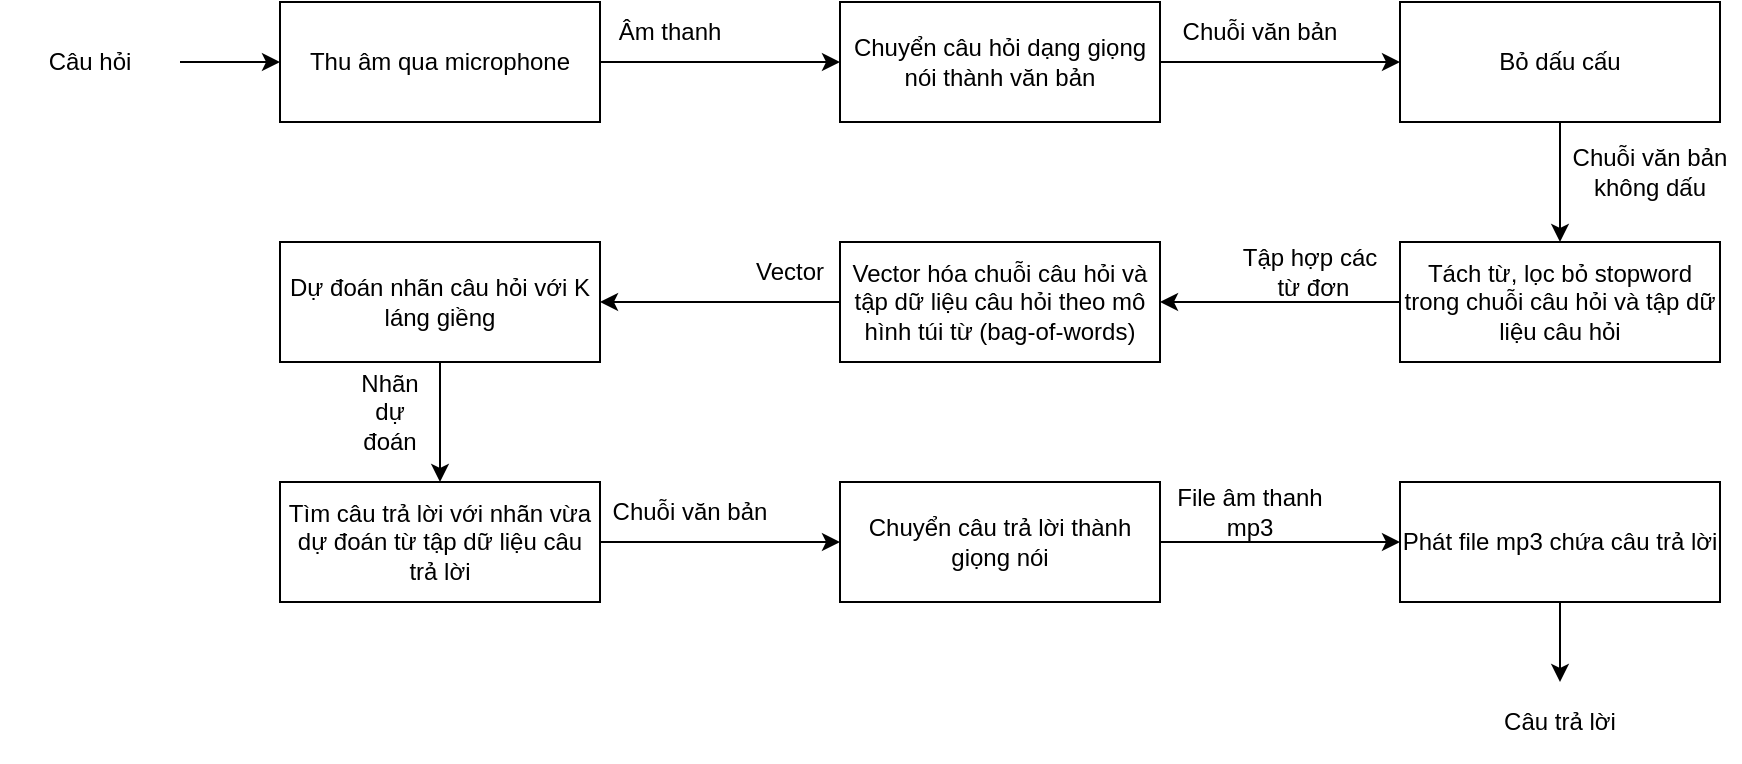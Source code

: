 <mxfile version="12.3.9" type="device" pages="1"><diagram id="R5WDrJ2p8lrltQZb_mdM" name="Page-1"><mxGraphModel dx="1944" dy="436" grid="1" gridSize="10" guides="1" tooltips="1" connect="1" arrows="1" fold="1" page="1" pageScale="1" pageWidth="850" pageHeight="1100" math="0" shadow="0"><root><mxCell id="0"/><mxCell id="1" parent="0"/><mxCell id="Aqi9CxJ1hkpgAVFcAwqm-6" value="" style="edgeStyle=orthogonalEdgeStyle;rounded=0;orthogonalLoop=1;jettySize=auto;html=1;" edge="1" parent="1" source="jJtAL9kPFk34wIP1tSW6-2" target="jJtAL9kPFk34wIP1tSW6-5"><mxGeometry relative="1" as="geometry"/></mxCell><mxCell id="jJtAL9kPFk34wIP1tSW6-2" value="Câu hỏi" style="text;html=1;strokeColor=none;fillColor=none;align=center;verticalAlign=middle;whiteSpace=wrap;rounded=0;" parent="1" vertex="1"><mxGeometry x="-60" y="70" width="90" height="40" as="geometry"/></mxCell><mxCell id="jJtAL9kPFk34wIP1tSW6-3" value="Câu trả lời" style="text;html=1;strokeColor=none;fillColor=none;align=center;verticalAlign=middle;whiteSpace=wrap;rounded=0;" parent="1" vertex="1"><mxGeometry x="665" y="400" width="110" height="40" as="geometry"/></mxCell><mxCell id="Aqi9CxJ1hkpgAVFcAwqm-7" value="" style="edgeStyle=orthogonalEdgeStyle;rounded=0;orthogonalLoop=1;jettySize=auto;html=1;" edge="1" parent="1" source="jJtAL9kPFk34wIP1tSW6-5" target="jJtAL9kPFk34wIP1tSW6-8"><mxGeometry relative="1" as="geometry"/></mxCell><mxCell id="jJtAL9kPFk34wIP1tSW6-5" value="Thu âm qua microphone" style="rounded=0;whiteSpace=wrap;html=1;" parent="1" vertex="1"><mxGeometry x="80" y="60" width="160" height="60" as="geometry"/></mxCell><mxCell id="Aqi9CxJ1hkpgAVFcAwqm-10" value="" style="edgeStyle=orthogonalEdgeStyle;rounded=0;orthogonalLoop=1;jettySize=auto;html=1;" edge="1" parent="1" source="jJtAL9kPFk34wIP1tSW6-6" target="jJtAL9kPFk34wIP1tSW6-7"><mxGeometry relative="1" as="geometry"/></mxCell><mxCell id="jJtAL9kPFk34wIP1tSW6-6" value="Tách từ, lọc bỏ stopword trong chuỗi câu hỏi và tập dữ liệu câu hỏi" style="rounded=0;whiteSpace=wrap;html=1;" parent="1" vertex="1"><mxGeometry x="640" y="180" width="160" height="60" as="geometry"/></mxCell><mxCell id="Aqi9CxJ1hkpgAVFcAwqm-11" value="" style="edgeStyle=orthogonalEdgeStyle;rounded=0;orthogonalLoop=1;jettySize=auto;html=1;" edge="1" parent="1" source="jJtAL9kPFk34wIP1tSW6-7" target="jJtAL9kPFk34wIP1tSW6-9"><mxGeometry relative="1" as="geometry"/></mxCell><mxCell id="jJtAL9kPFk34wIP1tSW6-7" value="Vector hóa chuỗi câu hỏi và tập dữ liệu câu hỏi theo mô hình túi từ (bag-of-words)" style="rounded=0;whiteSpace=wrap;html=1;" parent="1" vertex="1"><mxGeometry x="360" y="180" width="160" height="60" as="geometry"/></mxCell><mxCell id="Aqi9CxJ1hkpgAVFcAwqm-8" value="" style="edgeStyle=orthogonalEdgeStyle;rounded=0;orthogonalLoop=1;jettySize=auto;html=1;" edge="1" parent="1" source="jJtAL9kPFk34wIP1tSW6-8" target="Aqi9CxJ1hkpgAVFcAwqm-2"><mxGeometry relative="1" as="geometry"/></mxCell><mxCell id="jJtAL9kPFk34wIP1tSW6-8" value="Chuyển câu hỏi dạng giọng nói thành văn bản" style="rounded=0;whiteSpace=wrap;html=1;" parent="1" vertex="1"><mxGeometry x="360" y="60" width="160" height="60" as="geometry"/></mxCell><mxCell id="Aqi9CxJ1hkpgAVFcAwqm-12" value="" style="edgeStyle=orthogonalEdgeStyle;rounded=0;orthogonalLoop=1;jettySize=auto;html=1;" edge="1" parent="1" source="jJtAL9kPFk34wIP1tSW6-9" target="jJtAL9kPFk34wIP1tSW6-10"><mxGeometry relative="1" as="geometry"/></mxCell><mxCell id="jJtAL9kPFk34wIP1tSW6-9" value="Dự đoán nhãn câu hỏi với K láng giềng" style="rounded=0;whiteSpace=wrap;html=1;" parent="1" vertex="1"><mxGeometry x="80" y="180" width="160" height="60" as="geometry"/></mxCell><mxCell id="Aqi9CxJ1hkpgAVFcAwqm-13" value="" style="edgeStyle=orthogonalEdgeStyle;rounded=0;orthogonalLoop=1;jettySize=auto;html=1;" edge="1" parent="1" source="jJtAL9kPFk34wIP1tSW6-10" target="jJtAL9kPFk34wIP1tSW6-11"><mxGeometry relative="1" as="geometry"/></mxCell><mxCell id="jJtAL9kPFk34wIP1tSW6-10" value="Tìm câu trả lời với nhãn vừa dự đoán từ tập dữ liệu câu trả lời" style="rounded=0;whiteSpace=wrap;html=1;" parent="1" vertex="1"><mxGeometry x="80" y="300" width="160" height="60" as="geometry"/></mxCell><mxCell id="Aqi9CxJ1hkpgAVFcAwqm-14" value="" style="edgeStyle=orthogonalEdgeStyle;rounded=0;orthogonalLoop=1;jettySize=auto;html=1;" edge="1" parent="1" source="jJtAL9kPFk34wIP1tSW6-11" target="jJtAL9kPFk34wIP1tSW6-12"><mxGeometry relative="1" as="geometry"/></mxCell><mxCell id="jJtAL9kPFk34wIP1tSW6-11" value="Chuyển câu trả lời thành giọng nói" style="rounded=0;whiteSpace=wrap;html=1;" parent="1" vertex="1"><mxGeometry x="360" y="300" width="160" height="60" as="geometry"/></mxCell><mxCell id="Aqi9CxJ1hkpgAVFcAwqm-15" value="" style="edgeStyle=orthogonalEdgeStyle;rounded=0;orthogonalLoop=1;jettySize=auto;html=1;" edge="1" parent="1" source="jJtAL9kPFk34wIP1tSW6-12" target="jJtAL9kPFk34wIP1tSW6-3"><mxGeometry relative="1" as="geometry"/></mxCell><mxCell id="jJtAL9kPFk34wIP1tSW6-12" value="Phát file mp3 chứa câu trả lời" style="rounded=0;whiteSpace=wrap;html=1;" parent="1" vertex="1"><mxGeometry x="640" y="300" width="160" height="60" as="geometry"/></mxCell><mxCell id="Aqi9CxJ1hkpgAVFcAwqm-9" value="" style="edgeStyle=orthogonalEdgeStyle;rounded=0;orthogonalLoop=1;jettySize=auto;html=1;" edge="1" parent="1" source="Aqi9CxJ1hkpgAVFcAwqm-2" target="jJtAL9kPFk34wIP1tSW6-6"><mxGeometry relative="1" as="geometry"/></mxCell><mxCell id="Aqi9CxJ1hkpgAVFcAwqm-2" value="Bỏ dấu cấu" style="rounded=0;whiteSpace=wrap;html=1;" vertex="1" parent="1"><mxGeometry x="640" y="60" width="160" height="60" as="geometry"/></mxCell><mxCell id="Aqi9CxJ1hkpgAVFcAwqm-16" value="Âm thanh" style="text;html=1;strokeColor=none;fillColor=none;align=center;verticalAlign=middle;whiteSpace=wrap;rounded=0;" vertex="1" parent="1"><mxGeometry x="240" y="60" width="70" height="30" as="geometry"/></mxCell><mxCell id="Aqi9CxJ1hkpgAVFcAwqm-18" value="Chuỗi văn bản" style="text;html=1;strokeColor=none;fillColor=none;align=center;verticalAlign=middle;whiteSpace=wrap;rounded=0;" vertex="1" parent="1"><mxGeometry x="530" y="60" width="80" height="30" as="geometry"/></mxCell><mxCell id="Aqi9CxJ1hkpgAVFcAwqm-20" value="Chuỗi văn bản không dấu" style="text;html=1;strokeColor=none;fillColor=none;align=center;verticalAlign=middle;whiteSpace=wrap;rounded=0;direction=south;" vertex="1" parent="1"><mxGeometry x="720" y="100" width="90" height="90" as="geometry"/></mxCell><mxCell id="Aqi9CxJ1hkpgAVFcAwqm-22" value="Tập hợp các&lt;br&gt;&amp;nbsp;từ đơn" style="text;html=1;strokeColor=none;fillColor=none;align=center;verticalAlign=middle;whiteSpace=wrap;rounded=0;" vertex="1" parent="1"><mxGeometry x="550" y="180" width="90" height="30" as="geometry"/></mxCell><mxCell id="Aqi9CxJ1hkpgAVFcAwqm-24" value="Vector" style="text;html=1;strokeColor=none;fillColor=none;align=center;verticalAlign=middle;whiteSpace=wrap;rounded=0;" vertex="1" parent="1"><mxGeometry x="290" y="180" width="90" height="30" as="geometry"/></mxCell><mxCell id="Aqi9CxJ1hkpgAVFcAwqm-26" value="Nhãn dự đoán" style="text;html=1;strokeColor=none;fillColor=none;align=center;verticalAlign=middle;whiteSpace=wrap;rounded=0;direction=south;" vertex="1" parent="1"><mxGeometry x="120" y="220" width="30" height="90" as="geometry"/></mxCell><mxCell id="Aqi9CxJ1hkpgAVFcAwqm-27" value="Chuỗi văn bản" style="text;html=1;strokeColor=none;fillColor=none;align=center;verticalAlign=middle;whiteSpace=wrap;rounded=0;" vertex="1" parent="1"><mxGeometry x="240" y="300" width="90" height="30" as="geometry"/></mxCell><mxCell id="Aqi9CxJ1hkpgAVFcAwqm-28" value="File âm thanh mp3" style="text;html=1;strokeColor=none;fillColor=none;align=center;verticalAlign=middle;whiteSpace=wrap;rounded=0;" vertex="1" parent="1"><mxGeometry x="520" y="300" width="90" height="30" as="geometry"/></mxCell></root></mxGraphModel></diagram></mxfile>